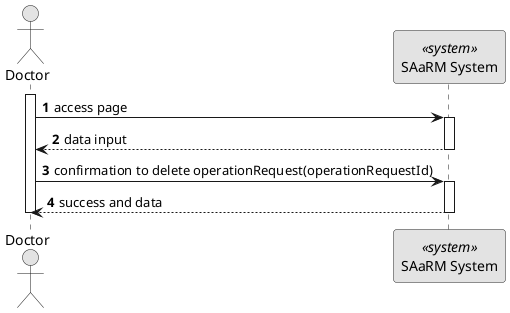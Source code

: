 @startuml 5.1.3
skinparam monochrome true
skinparam packageStyle rectangle
skinparam shadowing false

autonumber

actor "Doctor" as AD
participant "SAaRM System" as SYS <<system>>



activate AD

AD -> SYS: access page

activate SYS

SYS --> AD: data input

deactivate SYS

AD -> SYS : confirmation to delete operationRequest(operationRequestId)
activate SYS
SYS --> AD : success and data

deactivate SYS

deactivate AD



@enduml